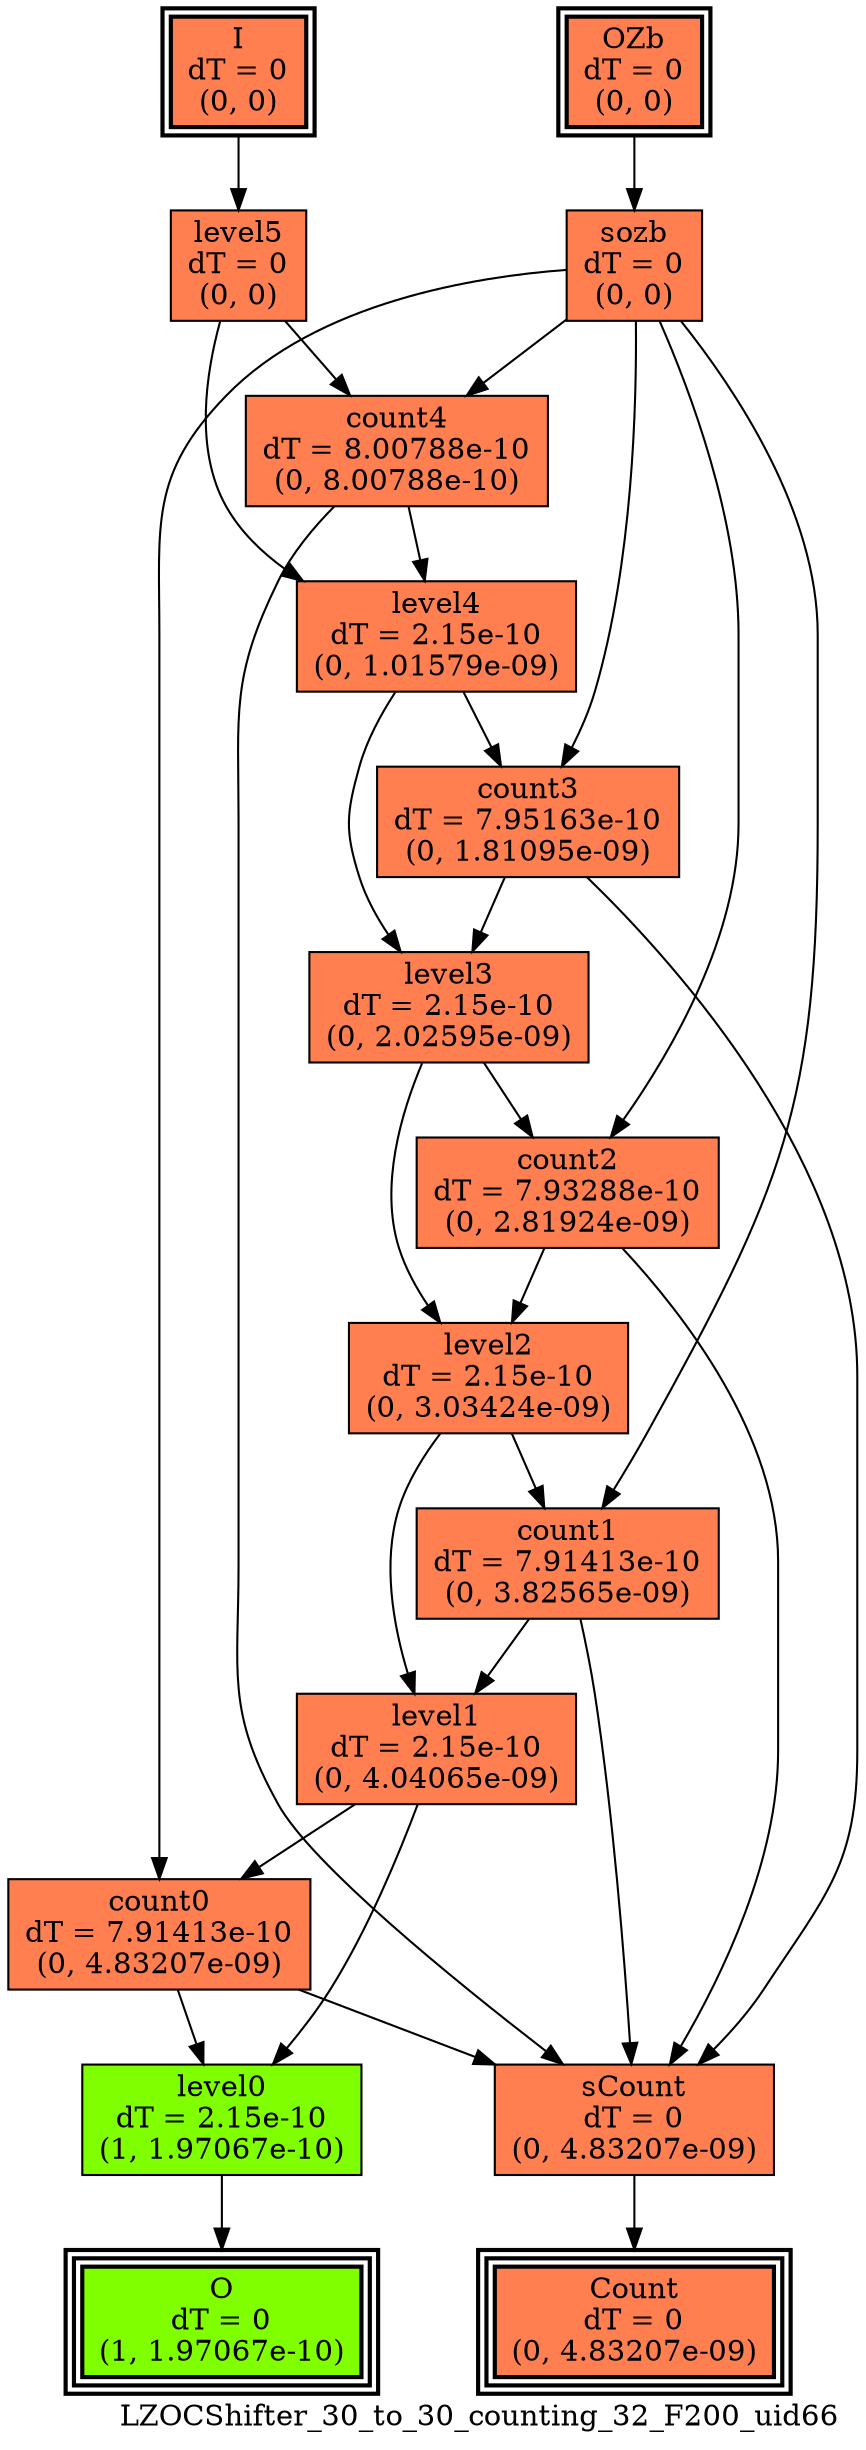 digraph LZOCShifter_30_to_30_counting_32_F200_uid66
{
	//graph drawing options
	label=LZOCShifter_30_to_30_counting_32_F200_uid66;
	labelloc=bottom;
	labeljust=right;
	ratio=auto;
	nodesep=0.25;
	ranksep=0.5;

	//input/output signals of operator LZOCShifter_30_to_30_counting_32_F200_uid66
	I__LZOCShifter_30_to_30_counting_32_F200_uid66 [ label="I\ndT = 0\n(0, 0)", shape=box, color=black, style="bold, filled", fillcolor=coral, peripheries=2 ];
	OZb__LZOCShifter_30_to_30_counting_32_F200_uid66 [ label="OZb\ndT = 0\n(0, 0)", shape=box, color=black, style="bold, filled", fillcolor=coral, peripheries=2 ];
	Count__LZOCShifter_30_to_30_counting_32_F200_uid66 [ label="Count\ndT = 0\n(0, 4.83207e-09)", shape=box, color=black, style="bold, filled", fillcolor=coral, peripheries=3 ];
	O__LZOCShifter_30_to_30_counting_32_F200_uid66 [ label="O\ndT = 0\n(1, 1.97067e-10)", shape=box, color=black, style="bold, filled", fillcolor=chartreuse, peripheries=3 ];
	{rank=same I__LZOCShifter_30_to_30_counting_32_F200_uid66, OZb__LZOCShifter_30_to_30_counting_32_F200_uid66};
	{rank=same Count__LZOCShifter_30_to_30_counting_32_F200_uid66, O__LZOCShifter_30_to_30_counting_32_F200_uid66};
	//internal signals of operator LZOCShifter_30_to_30_counting_32_F200_uid66
	level5__LZOCShifter_30_to_30_counting_32_F200_uid66 [ label="level5\ndT = 0\n(0, 0)", shape=box, color=black, style=filled, fillcolor=coral, peripheries=1 ];
	sozb__LZOCShifter_30_to_30_counting_32_F200_uid66 [ label="sozb\ndT = 0\n(0, 0)", shape=box, color=black, style=filled, fillcolor=coral, peripheries=1 ];
	count4__LZOCShifter_30_to_30_counting_32_F200_uid66 [ label="count4\ndT = 8.00788e-10\n(0, 8.00788e-10)", shape=box, color=black, style=filled, fillcolor=coral, peripheries=1 ];
	level4__LZOCShifter_30_to_30_counting_32_F200_uid66 [ label="level4\ndT = 2.15e-10\n(0, 1.01579e-09)", shape=box, color=black, style=filled, fillcolor=coral, peripheries=1 ];
	count3__LZOCShifter_30_to_30_counting_32_F200_uid66 [ label="count3\ndT = 7.95163e-10\n(0, 1.81095e-09)", shape=box, color=black, style=filled, fillcolor=coral, peripheries=1 ];
	level3__LZOCShifter_30_to_30_counting_32_F200_uid66 [ label="level3\ndT = 2.15e-10\n(0, 2.02595e-09)", shape=box, color=black, style=filled, fillcolor=coral, peripheries=1 ];
	count2__LZOCShifter_30_to_30_counting_32_F200_uid66 [ label="count2\ndT = 7.93288e-10\n(0, 2.81924e-09)", shape=box, color=black, style=filled, fillcolor=coral, peripheries=1 ];
	level2__LZOCShifter_30_to_30_counting_32_F200_uid66 [ label="level2\ndT = 2.15e-10\n(0, 3.03424e-09)", shape=box, color=black, style=filled, fillcolor=coral, peripheries=1 ];
	count1__LZOCShifter_30_to_30_counting_32_F200_uid66 [ label="count1\ndT = 7.91413e-10\n(0, 3.82565e-09)", shape=box, color=black, style=filled, fillcolor=coral, peripheries=1 ];
	level1__LZOCShifter_30_to_30_counting_32_F200_uid66 [ label="level1\ndT = 2.15e-10\n(0, 4.04065e-09)", shape=box, color=black, style=filled, fillcolor=coral, peripheries=1 ];
	count0__LZOCShifter_30_to_30_counting_32_F200_uid66 [ label="count0\ndT = 7.91413e-10\n(0, 4.83207e-09)", shape=box, color=black, style=filled, fillcolor=coral, peripheries=1 ];
	level0__LZOCShifter_30_to_30_counting_32_F200_uid66 [ label="level0\ndT = 2.15e-10\n(1, 1.97067e-10)", shape=box, color=black, style=filled, fillcolor=chartreuse, peripheries=1 ];
	sCount__LZOCShifter_30_to_30_counting_32_F200_uid66 [ label="sCount\ndT = 0\n(0, 4.83207e-09)", shape=box, color=black, style=filled, fillcolor=coral, peripheries=1 ];

	//subcomponents of operator LZOCShifter_30_to_30_counting_32_F200_uid66

	//input and internal signal connections of operator LZOCShifter_30_to_30_counting_32_F200_uid66
	I__LZOCShifter_30_to_30_counting_32_F200_uid66 -> level5__LZOCShifter_30_to_30_counting_32_F200_uid66 [ arrowhead=normal, arrowsize=1.0, arrowtail=normal, color=black, dir=forward  ];
	OZb__LZOCShifter_30_to_30_counting_32_F200_uid66 -> sozb__LZOCShifter_30_to_30_counting_32_F200_uid66 [ arrowhead=normal, arrowsize=1.0, arrowtail=normal, color=black, dir=forward  ];
	level5__LZOCShifter_30_to_30_counting_32_F200_uid66 -> count4__LZOCShifter_30_to_30_counting_32_F200_uid66 [ arrowhead=normal, arrowsize=1.0, arrowtail=normal, color=black, dir=forward  ];
	level5__LZOCShifter_30_to_30_counting_32_F200_uid66 -> level4__LZOCShifter_30_to_30_counting_32_F200_uid66 [ arrowhead=normal, arrowsize=1.0, arrowtail=normal, color=black, dir=forward  ];
	sozb__LZOCShifter_30_to_30_counting_32_F200_uid66 -> count4__LZOCShifter_30_to_30_counting_32_F200_uid66 [ arrowhead=normal, arrowsize=1.0, arrowtail=normal, color=black, dir=forward  ];
	sozb__LZOCShifter_30_to_30_counting_32_F200_uid66 -> count3__LZOCShifter_30_to_30_counting_32_F200_uid66 [ arrowhead=normal, arrowsize=1.0, arrowtail=normal, color=black, dir=forward  ];
	sozb__LZOCShifter_30_to_30_counting_32_F200_uid66 -> count2__LZOCShifter_30_to_30_counting_32_F200_uid66 [ arrowhead=normal, arrowsize=1.0, arrowtail=normal, color=black, dir=forward  ];
	sozb__LZOCShifter_30_to_30_counting_32_F200_uid66 -> count1__LZOCShifter_30_to_30_counting_32_F200_uid66 [ arrowhead=normal, arrowsize=1.0, arrowtail=normal, color=black, dir=forward  ];
	sozb__LZOCShifter_30_to_30_counting_32_F200_uid66 -> count0__LZOCShifter_30_to_30_counting_32_F200_uid66 [ arrowhead=normal, arrowsize=1.0, arrowtail=normal, color=black, dir=forward  ];
	count4__LZOCShifter_30_to_30_counting_32_F200_uid66 -> level4__LZOCShifter_30_to_30_counting_32_F200_uid66 [ arrowhead=normal, arrowsize=1.0, arrowtail=normal, color=black, dir=forward  ];
	count4__LZOCShifter_30_to_30_counting_32_F200_uid66 -> sCount__LZOCShifter_30_to_30_counting_32_F200_uid66 [ arrowhead=normal, arrowsize=1.0, arrowtail=normal, color=black, dir=forward  ];
	level4__LZOCShifter_30_to_30_counting_32_F200_uid66 -> count3__LZOCShifter_30_to_30_counting_32_F200_uid66 [ arrowhead=normal, arrowsize=1.0, arrowtail=normal, color=black, dir=forward  ];
	level4__LZOCShifter_30_to_30_counting_32_F200_uid66 -> level3__LZOCShifter_30_to_30_counting_32_F200_uid66 [ arrowhead=normal, arrowsize=1.0, arrowtail=normal, color=black, dir=forward  ];
	count3__LZOCShifter_30_to_30_counting_32_F200_uid66 -> level3__LZOCShifter_30_to_30_counting_32_F200_uid66 [ arrowhead=normal, arrowsize=1.0, arrowtail=normal, color=black, dir=forward  ];
	count3__LZOCShifter_30_to_30_counting_32_F200_uid66 -> sCount__LZOCShifter_30_to_30_counting_32_F200_uid66 [ arrowhead=normal, arrowsize=1.0, arrowtail=normal, color=black, dir=forward  ];
	level3__LZOCShifter_30_to_30_counting_32_F200_uid66 -> count2__LZOCShifter_30_to_30_counting_32_F200_uid66 [ arrowhead=normal, arrowsize=1.0, arrowtail=normal, color=black, dir=forward  ];
	level3__LZOCShifter_30_to_30_counting_32_F200_uid66 -> level2__LZOCShifter_30_to_30_counting_32_F200_uid66 [ arrowhead=normal, arrowsize=1.0, arrowtail=normal, color=black, dir=forward  ];
	count2__LZOCShifter_30_to_30_counting_32_F200_uid66 -> level2__LZOCShifter_30_to_30_counting_32_F200_uid66 [ arrowhead=normal, arrowsize=1.0, arrowtail=normal, color=black, dir=forward  ];
	count2__LZOCShifter_30_to_30_counting_32_F200_uid66 -> sCount__LZOCShifter_30_to_30_counting_32_F200_uid66 [ arrowhead=normal, arrowsize=1.0, arrowtail=normal, color=black, dir=forward  ];
	level2__LZOCShifter_30_to_30_counting_32_F200_uid66 -> count1__LZOCShifter_30_to_30_counting_32_F200_uid66 [ arrowhead=normal, arrowsize=1.0, arrowtail=normal, color=black, dir=forward  ];
	level2__LZOCShifter_30_to_30_counting_32_F200_uid66 -> level1__LZOCShifter_30_to_30_counting_32_F200_uid66 [ arrowhead=normal, arrowsize=1.0, arrowtail=normal, color=black, dir=forward  ];
	count1__LZOCShifter_30_to_30_counting_32_F200_uid66 -> level1__LZOCShifter_30_to_30_counting_32_F200_uid66 [ arrowhead=normal, arrowsize=1.0, arrowtail=normal, color=black, dir=forward  ];
	count1__LZOCShifter_30_to_30_counting_32_F200_uid66 -> sCount__LZOCShifter_30_to_30_counting_32_F200_uid66 [ arrowhead=normal, arrowsize=1.0, arrowtail=normal, color=black, dir=forward  ];
	level1__LZOCShifter_30_to_30_counting_32_F200_uid66 -> count0__LZOCShifter_30_to_30_counting_32_F200_uid66 [ arrowhead=normal, arrowsize=1.0, arrowtail=normal, color=black, dir=forward  ];
	level1__LZOCShifter_30_to_30_counting_32_F200_uid66 -> level0__LZOCShifter_30_to_30_counting_32_F200_uid66 [ arrowhead=normal, arrowsize=1.0, arrowtail=normal, color=black, dir=forward  ];
	count0__LZOCShifter_30_to_30_counting_32_F200_uid66 -> level0__LZOCShifter_30_to_30_counting_32_F200_uid66 [ arrowhead=normal, arrowsize=1.0, arrowtail=normal, color=black, dir=forward  ];
	count0__LZOCShifter_30_to_30_counting_32_F200_uid66 -> sCount__LZOCShifter_30_to_30_counting_32_F200_uid66 [ arrowhead=normal, arrowsize=1.0, arrowtail=normal, color=black, dir=forward  ];
	level0__LZOCShifter_30_to_30_counting_32_F200_uid66 -> O__LZOCShifter_30_to_30_counting_32_F200_uid66 [ arrowhead=normal, arrowsize=1.0, arrowtail=normal, color=black, dir=forward  ];
	sCount__LZOCShifter_30_to_30_counting_32_F200_uid66 -> Count__LZOCShifter_30_to_30_counting_32_F200_uid66 [ arrowhead=normal, arrowsize=1.0, arrowtail=normal, color=black, dir=forward  ];
}


